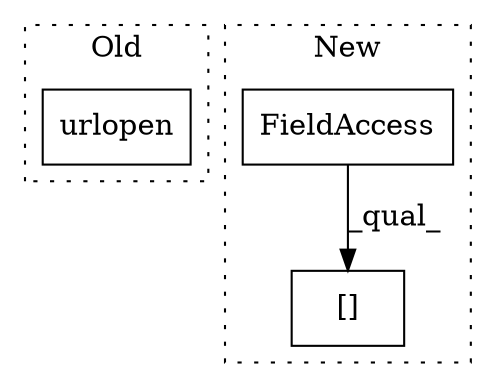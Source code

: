 digraph G {
subgraph cluster0 {
1 [label="urlopen" a="32" s="8943,8961" l="8,1" shape="box"];
label = "Old";
style="dotted";
}
subgraph cluster1 {
2 [label="[]" a="2" s="9277,9291" l="8,1" shape="box"];
3 [label="FieldAccess" a="22" s="9277" l="7" shape="box"];
label = "New";
style="dotted";
}
3 -> 2 [label="_qual_"];
}